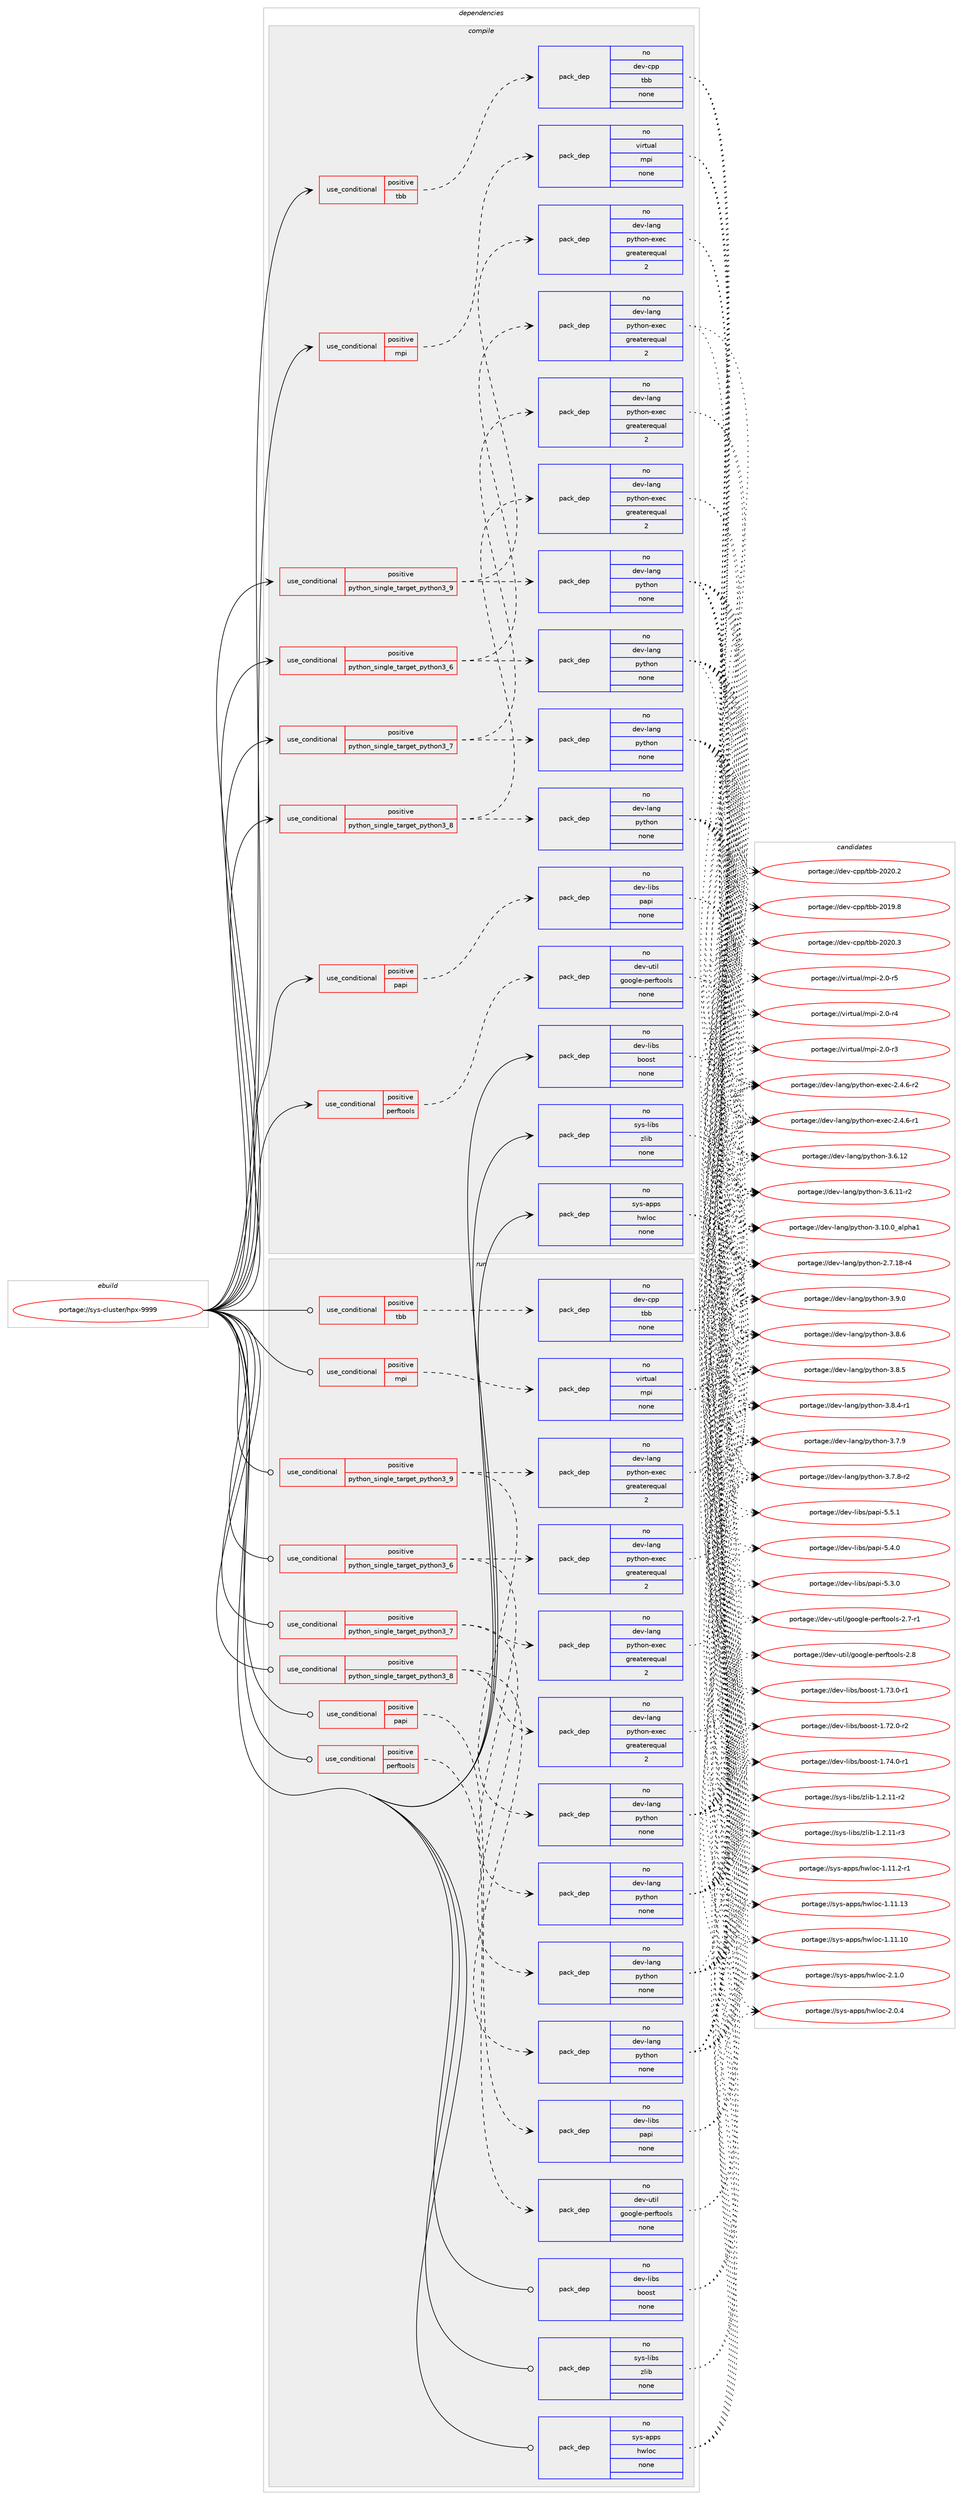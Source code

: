 digraph prolog {

# *************
# Graph options
# *************

newrank=true;
concentrate=true;
compound=true;
graph [rankdir=LR,fontname=Helvetica,fontsize=10,ranksep=1.5];#, ranksep=2.5, nodesep=0.2];
edge  [arrowhead=vee];
node  [fontname=Helvetica,fontsize=10];

# **********
# The ebuild
# **********

subgraph cluster_leftcol {
color=gray;
rank=same;
label=<<i>ebuild</i>>;
id [label="portage://sys-cluster/hpx-9999", color=red, width=4, href="../sys-cluster/hpx-9999.svg"];
}

# ****************
# The dependencies
# ****************

subgraph cluster_midcol {
color=gray;
label=<<i>dependencies</i>>;
subgraph cluster_compile {
fillcolor="#eeeeee";
style=filled;
label=<<i>compile</i>>;
subgraph cond170 {
dependency1804 [label=<<TABLE BORDER="0" CELLBORDER="1" CELLSPACING="0" CELLPADDING="4"><TR><TD ROWSPAN="3" CELLPADDING="10">use_conditional</TD></TR><TR><TD>positive</TD></TR><TR><TD>mpi</TD></TR></TABLE>>, shape=none, color=red];
subgraph pack1602 {
dependency1805 [label=<<TABLE BORDER="0" CELLBORDER="1" CELLSPACING="0" CELLPADDING="4" WIDTH="220"><TR><TD ROWSPAN="6" CELLPADDING="30">pack_dep</TD></TR><TR><TD WIDTH="110">no</TD></TR><TR><TD>virtual</TD></TR><TR><TD>mpi</TD></TR><TR><TD>none</TD></TR><TR><TD></TD></TR></TABLE>>, shape=none, color=blue];
}
dependency1804:e -> dependency1805:w [weight=20,style="dashed",arrowhead="vee"];
}
id:e -> dependency1804:w [weight=20,style="solid",arrowhead="vee"];
subgraph cond171 {
dependency1806 [label=<<TABLE BORDER="0" CELLBORDER="1" CELLSPACING="0" CELLPADDING="4"><TR><TD ROWSPAN="3" CELLPADDING="10">use_conditional</TD></TR><TR><TD>positive</TD></TR><TR><TD>papi</TD></TR></TABLE>>, shape=none, color=red];
subgraph pack1603 {
dependency1807 [label=<<TABLE BORDER="0" CELLBORDER="1" CELLSPACING="0" CELLPADDING="4" WIDTH="220"><TR><TD ROWSPAN="6" CELLPADDING="30">pack_dep</TD></TR><TR><TD WIDTH="110">no</TD></TR><TR><TD>dev-libs</TD></TR><TR><TD>papi</TD></TR><TR><TD>none</TD></TR><TR><TD></TD></TR></TABLE>>, shape=none, color=blue];
}
dependency1806:e -> dependency1807:w [weight=20,style="dashed",arrowhead="vee"];
}
id:e -> dependency1806:w [weight=20,style="solid",arrowhead="vee"];
subgraph cond172 {
dependency1808 [label=<<TABLE BORDER="0" CELLBORDER="1" CELLSPACING="0" CELLPADDING="4"><TR><TD ROWSPAN="3" CELLPADDING="10">use_conditional</TD></TR><TR><TD>positive</TD></TR><TR><TD>perftools</TD></TR></TABLE>>, shape=none, color=red];
subgraph pack1604 {
dependency1809 [label=<<TABLE BORDER="0" CELLBORDER="1" CELLSPACING="0" CELLPADDING="4" WIDTH="220"><TR><TD ROWSPAN="6" CELLPADDING="30">pack_dep</TD></TR><TR><TD WIDTH="110">no</TD></TR><TR><TD>dev-util</TD></TR><TR><TD>google-perftools</TD></TR><TR><TD>none</TD></TR><TR><TD></TD></TR></TABLE>>, shape=none, color=blue];
}
dependency1808:e -> dependency1809:w [weight=20,style="dashed",arrowhead="vee"];
}
id:e -> dependency1808:w [weight=20,style="solid",arrowhead="vee"];
subgraph cond173 {
dependency1810 [label=<<TABLE BORDER="0" CELLBORDER="1" CELLSPACING="0" CELLPADDING="4"><TR><TD ROWSPAN="3" CELLPADDING="10">use_conditional</TD></TR><TR><TD>positive</TD></TR><TR><TD>python_single_target_python3_6</TD></TR></TABLE>>, shape=none, color=red];
subgraph pack1605 {
dependency1811 [label=<<TABLE BORDER="0" CELLBORDER="1" CELLSPACING="0" CELLPADDING="4" WIDTH="220"><TR><TD ROWSPAN="6" CELLPADDING="30">pack_dep</TD></TR><TR><TD WIDTH="110">no</TD></TR><TR><TD>dev-lang</TD></TR><TR><TD>python</TD></TR><TR><TD>none</TD></TR><TR><TD></TD></TR></TABLE>>, shape=none, color=blue];
}
dependency1810:e -> dependency1811:w [weight=20,style="dashed",arrowhead="vee"];
subgraph pack1606 {
dependency1812 [label=<<TABLE BORDER="0" CELLBORDER="1" CELLSPACING="0" CELLPADDING="4" WIDTH="220"><TR><TD ROWSPAN="6" CELLPADDING="30">pack_dep</TD></TR><TR><TD WIDTH="110">no</TD></TR><TR><TD>dev-lang</TD></TR><TR><TD>python-exec</TD></TR><TR><TD>greaterequal</TD></TR><TR><TD>2</TD></TR></TABLE>>, shape=none, color=blue];
}
dependency1810:e -> dependency1812:w [weight=20,style="dashed",arrowhead="vee"];
}
id:e -> dependency1810:w [weight=20,style="solid",arrowhead="vee"];
subgraph cond174 {
dependency1813 [label=<<TABLE BORDER="0" CELLBORDER="1" CELLSPACING="0" CELLPADDING="4"><TR><TD ROWSPAN="3" CELLPADDING="10">use_conditional</TD></TR><TR><TD>positive</TD></TR><TR><TD>python_single_target_python3_7</TD></TR></TABLE>>, shape=none, color=red];
subgraph pack1607 {
dependency1814 [label=<<TABLE BORDER="0" CELLBORDER="1" CELLSPACING="0" CELLPADDING="4" WIDTH="220"><TR><TD ROWSPAN="6" CELLPADDING="30">pack_dep</TD></TR><TR><TD WIDTH="110">no</TD></TR><TR><TD>dev-lang</TD></TR><TR><TD>python</TD></TR><TR><TD>none</TD></TR><TR><TD></TD></TR></TABLE>>, shape=none, color=blue];
}
dependency1813:e -> dependency1814:w [weight=20,style="dashed",arrowhead="vee"];
subgraph pack1608 {
dependency1815 [label=<<TABLE BORDER="0" CELLBORDER="1" CELLSPACING="0" CELLPADDING="4" WIDTH="220"><TR><TD ROWSPAN="6" CELLPADDING="30">pack_dep</TD></TR><TR><TD WIDTH="110">no</TD></TR><TR><TD>dev-lang</TD></TR><TR><TD>python-exec</TD></TR><TR><TD>greaterequal</TD></TR><TR><TD>2</TD></TR></TABLE>>, shape=none, color=blue];
}
dependency1813:e -> dependency1815:w [weight=20,style="dashed",arrowhead="vee"];
}
id:e -> dependency1813:w [weight=20,style="solid",arrowhead="vee"];
subgraph cond175 {
dependency1816 [label=<<TABLE BORDER="0" CELLBORDER="1" CELLSPACING="0" CELLPADDING="4"><TR><TD ROWSPAN="3" CELLPADDING="10">use_conditional</TD></TR><TR><TD>positive</TD></TR><TR><TD>python_single_target_python3_8</TD></TR></TABLE>>, shape=none, color=red];
subgraph pack1609 {
dependency1817 [label=<<TABLE BORDER="0" CELLBORDER="1" CELLSPACING="0" CELLPADDING="4" WIDTH="220"><TR><TD ROWSPAN="6" CELLPADDING="30">pack_dep</TD></TR><TR><TD WIDTH="110">no</TD></TR><TR><TD>dev-lang</TD></TR><TR><TD>python</TD></TR><TR><TD>none</TD></TR><TR><TD></TD></TR></TABLE>>, shape=none, color=blue];
}
dependency1816:e -> dependency1817:w [weight=20,style="dashed",arrowhead="vee"];
subgraph pack1610 {
dependency1818 [label=<<TABLE BORDER="0" CELLBORDER="1" CELLSPACING="0" CELLPADDING="4" WIDTH="220"><TR><TD ROWSPAN="6" CELLPADDING="30">pack_dep</TD></TR><TR><TD WIDTH="110">no</TD></TR><TR><TD>dev-lang</TD></TR><TR><TD>python-exec</TD></TR><TR><TD>greaterequal</TD></TR><TR><TD>2</TD></TR></TABLE>>, shape=none, color=blue];
}
dependency1816:e -> dependency1818:w [weight=20,style="dashed",arrowhead="vee"];
}
id:e -> dependency1816:w [weight=20,style="solid",arrowhead="vee"];
subgraph cond176 {
dependency1819 [label=<<TABLE BORDER="0" CELLBORDER="1" CELLSPACING="0" CELLPADDING="4"><TR><TD ROWSPAN="3" CELLPADDING="10">use_conditional</TD></TR><TR><TD>positive</TD></TR><TR><TD>python_single_target_python3_9</TD></TR></TABLE>>, shape=none, color=red];
subgraph pack1611 {
dependency1820 [label=<<TABLE BORDER="0" CELLBORDER="1" CELLSPACING="0" CELLPADDING="4" WIDTH="220"><TR><TD ROWSPAN="6" CELLPADDING="30">pack_dep</TD></TR><TR><TD WIDTH="110">no</TD></TR><TR><TD>dev-lang</TD></TR><TR><TD>python</TD></TR><TR><TD>none</TD></TR><TR><TD></TD></TR></TABLE>>, shape=none, color=blue];
}
dependency1819:e -> dependency1820:w [weight=20,style="dashed",arrowhead="vee"];
subgraph pack1612 {
dependency1821 [label=<<TABLE BORDER="0" CELLBORDER="1" CELLSPACING="0" CELLPADDING="4" WIDTH="220"><TR><TD ROWSPAN="6" CELLPADDING="30">pack_dep</TD></TR><TR><TD WIDTH="110">no</TD></TR><TR><TD>dev-lang</TD></TR><TR><TD>python-exec</TD></TR><TR><TD>greaterequal</TD></TR><TR><TD>2</TD></TR></TABLE>>, shape=none, color=blue];
}
dependency1819:e -> dependency1821:w [weight=20,style="dashed",arrowhead="vee"];
}
id:e -> dependency1819:w [weight=20,style="solid",arrowhead="vee"];
subgraph cond177 {
dependency1822 [label=<<TABLE BORDER="0" CELLBORDER="1" CELLSPACING="0" CELLPADDING="4"><TR><TD ROWSPAN="3" CELLPADDING="10">use_conditional</TD></TR><TR><TD>positive</TD></TR><TR><TD>tbb</TD></TR></TABLE>>, shape=none, color=red];
subgraph pack1613 {
dependency1823 [label=<<TABLE BORDER="0" CELLBORDER="1" CELLSPACING="0" CELLPADDING="4" WIDTH="220"><TR><TD ROWSPAN="6" CELLPADDING="30">pack_dep</TD></TR><TR><TD WIDTH="110">no</TD></TR><TR><TD>dev-cpp</TD></TR><TR><TD>tbb</TD></TR><TR><TD>none</TD></TR><TR><TD></TD></TR></TABLE>>, shape=none, color=blue];
}
dependency1822:e -> dependency1823:w [weight=20,style="dashed",arrowhead="vee"];
}
id:e -> dependency1822:w [weight=20,style="solid",arrowhead="vee"];
subgraph pack1614 {
dependency1824 [label=<<TABLE BORDER="0" CELLBORDER="1" CELLSPACING="0" CELLPADDING="4" WIDTH="220"><TR><TD ROWSPAN="6" CELLPADDING="30">pack_dep</TD></TR><TR><TD WIDTH="110">no</TD></TR><TR><TD>dev-libs</TD></TR><TR><TD>boost</TD></TR><TR><TD>none</TD></TR><TR><TD></TD></TR></TABLE>>, shape=none, color=blue];
}
id:e -> dependency1824:w [weight=20,style="solid",arrowhead="vee"];
subgraph pack1615 {
dependency1825 [label=<<TABLE BORDER="0" CELLBORDER="1" CELLSPACING="0" CELLPADDING="4" WIDTH="220"><TR><TD ROWSPAN="6" CELLPADDING="30">pack_dep</TD></TR><TR><TD WIDTH="110">no</TD></TR><TR><TD>sys-apps</TD></TR><TR><TD>hwloc</TD></TR><TR><TD>none</TD></TR><TR><TD></TD></TR></TABLE>>, shape=none, color=blue];
}
id:e -> dependency1825:w [weight=20,style="solid",arrowhead="vee"];
subgraph pack1616 {
dependency1826 [label=<<TABLE BORDER="0" CELLBORDER="1" CELLSPACING="0" CELLPADDING="4" WIDTH="220"><TR><TD ROWSPAN="6" CELLPADDING="30">pack_dep</TD></TR><TR><TD WIDTH="110">no</TD></TR><TR><TD>sys-libs</TD></TR><TR><TD>zlib</TD></TR><TR><TD>none</TD></TR><TR><TD></TD></TR></TABLE>>, shape=none, color=blue];
}
id:e -> dependency1826:w [weight=20,style="solid",arrowhead="vee"];
}
subgraph cluster_compileandrun {
fillcolor="#eeeeee";
style=filled;
label=<<i>compile and run</i>>;
}
subgraph cluster_run {
fillcolor="#eeeeee";
style=filled;
label=<<i>run</i>>;
subgraph cond178 {
dependency1827 [label=<<TABLE BORDER="0" CELLBORDER="1" CELLSPACING="0" CELLPADDING="4"><TR><TD ROWSPAN="3" CELLPADDING="10">use_conditional</TD></TR><TR><TD>positive</TD></TR><TR><TD>mpi</TD></TR></TABLE>>, shape=none, color=red];
subgraph pack1617 {
dependency1828 [label=<<TABLE BORDER="0" CELLBORDER="1" CELLSPACING="0" CELLPADDING="4" WIDTH="220"><TR><TD ROWSPAN="6" CELLPADDING="30">pack_dep</TD></TR><TR><TD WIDTH="110">no</TD></TR><TR><TD>virtual</TD></TR><TR><TD>mpi</TD></TR><TR><TD>none</TD></TR><TR><TD></TD></TR></TABLE>>, shape=none, color=blue];
}
dependency1827:e -> dependency1828:w [weight=20,style="dashed",arrowhead="vee"];
}
id:e -> dependency1827:w [weight=20,style="solid",arrowhead="odot"];
subgraph cond179 {
dependency1829 [label=<<TABLE BORDER="0" CELLBORDER="1" CELLSPACING="0" CELLPADDING="4"><TR><TD ROWSPAN="3" CELLPADDING="10">use_conditional</TD></TR><TR><TD>positive</TD></TR><TR><TD>papi</TD></TR></TABLE>>, shape=none, color=red];
subgraph pack1618 {
dependency1830 [label=<<TABLE BORDER="0" CELLBORDER="1" CELLSPACING="0" CELLPADDING="4" WIDTH="220"><TR><TD ROWSPAN="6" CELLPADDING="30">pack_dep</TD></TR><TR><TD WIDTH="110">no</TD></TR><TR><TD>dev-libs</TD></TR><TR><TD>papi</TD></TR><TR><TD>none</TD></TR><TR><TD></TD></TR></TABLE>>, shape=none, color=blue];
}
dependency1829:e -> dependency1830:w [weight=20,style="dashed",arrowhead="vee"];
}
id:e -> dependency1829:w [weight=20,style="solid",arrowhead="odot"];
subgraph cond180 {
dependency1831 [label=<<TABLE BORDER="0" CELLBORDER="1" CELLSPACING="0" CELLPADDING="4"><TR><TD ROWSPAN="3" CELLPADDING="10">use_conditional</TD></TR><TR><TD>positive</TD></TR><TR><TD>perftools</TD></TR></TABLE>>, shape=none, color=red];
subgraph pack1619 {
dependency1832 [label=<<TABLE BORDER="0" CELLBORDER="1" CELLSPACING="0" CELLPADDING="4" WIDTH="220"><TR><TD ROWSPAN="6" CELLPADDING="30">pack_dep</TD></TR><TR><TD WIDTH="110">no</TD></TR><TR><TD>dev-util</TD></TR><TR><TD>google-perftools</TD></TR><TR><TD>none</TD></TR><TR><TD></TD></TR></TABLE>>, shape=none, color=blue];
}
dependency1831:e -> dependency1832:w [weight=20,style="dashed",arrowhead="vee"];
}
id:e -> dependency1831:w [weight=20,style="solid",arrowhead="odot"];
subgraph cond181 {
dependency1833 [label=<<TABLE BORDER="0" CELLBORDER="1" CELLSPACING="0" CELLPADDING="4"><TR><TD ROWSPAN="3" CELLPADDING="10">use_conditional</TD></TR><TR><TD>positive</TD></TR><TR><TD>python_single_target_python3_6</TD></TR></TABLE>>, shape=none, color=red];
subgraph pack1620 {
dependency1834 [label=<<TABLE BORDER="0" CELLBORDER="1" CELLSPACING="0" CELLPADDING="4" WIDTH="220"><TR><TD ROWSPAN="6" CELLPADDING="30">pack_dep</TD></TR><TR><TD WIDTH="110">no</TD></TR><TR><TD>dev-lang</TD></TR><TR><TD>python</TD></TR><TR><TD>none</TD></TR><TR><TD></TD></TR></TABLE>>, shape=none, color=blue];
}
dependency1833:e -> dependency1834:w [weight=20,style="dashed",arrowhead="vee"];
subgraph pack1621 {
dependency1835 [label=<<TABLE BORDER="0" CELLBORDER="1" CELLSPACING="0" CELLPADDING="4" WIDTH="220"><TR><TD ROWSPAN="6" CELLPADDING="30">pack_dep</TD></TR><TR><TD WIDTH="110">no</TD></TR><TR><TD>dev-lang</TD></TR><TR><TD>python-exec</TD></TR><TR><TD>greaterequal</TD></TR><TR><TD>2</TD></TR></TABLE>>, shape=none, color=blue];
}
dependency1833:e -> dependency1835:w [weight=20,style="dashed",arrowhead="vee"];
}
id:e -> dependency1833:w [weight=20,style="solid",arrowhead="odot"];
subgraph cond182 {
dependency1836 [label=<<TABLE BORDER="0" CELLBORDER="1" CELLSPACING="0" CELLPADDING="4"><TR><TD ROWSPAN="3" CELLPADDING="10">use_conditional</TD></TR><TR><TD>positive</TD></TR><TR><TD>python_single_target_python3_7</TD></TR></TABLE>>, shape=none, color=red];
subgraph pack1622 {
dependency1837 [label=<<TABLE BORDER="0" CELLBORDER="1" CELLSPACING="0" CELLPADDING="4" WIDTH="220"><TR><TD ROWSPAN="6" CELLPADDING="30">pack_dep</TD></TR><TR><TD WIDTH="110">no</TD></TR><TR><TD>dev-lang</TD></TR><TR><TD>python</TD></TR><TR><TD>none</TD></TR><TR><TD></TD></TR></TABLE>>, shape=none, color=blue];
}
dependency1836:e -> dependency1837:w [weight=20,style="dashed",arrowhead="vee"];
subgraph pack1623 {
dependency1838 [label=<<TABLE BORDER="0" CELLBORDER="1" CELLSPACING="0" CELLPADDING="4" WIDTH="220"><TR><TD ROWSPAN="6" CELLPADDING="30">pack_dep</TD></TR><TR><TD WIDTH="110">no</TD></TR><TR><TD>dev-lang</TD></TR><TR><TD>python-exec</TD></TR><TR><TD>greaterequal</TD></TR><TR><TD>2</TD></TR></TABLE>>, shape=none, color=blue];
}
dependency1836:e -> dependency1838:w [weight=20,style="dashed",arrowhead="vee"];
}
id:e -> dependency1836:w [weight=20,style="solid",arrowhead="odot"];
subgraph cond183 {
dependency1839 [label=<<TABLE BORDER="0" CELLBORDER="1" CELLSPACING="0" CELLPADDING="4"><TR><TD ROWSPAN="3" CELLPADDING="10">use_conditional</TD></TR><TR><TD>positive</TD></TR><TR><TD>python_single_target_python3_8</TD></TR></TABLE>>, shape=none, color=red];
subgraph pack1624 {
dependency1840 [label=<<TABLE BORDER="0" CELLBORDER="1" CELLSPACING="0" CELLPADDING="4" WIDTH="220"><TR><TD ROWSPAN="6" CELLPADDING="30">pack_dep</TD></TR><TR><TD WIDTH="110">no</TD></TR><TR><TD>dev-lang</TD></TR><TR><TD>python</TD></TR><TR><TD>none</TD></TR><TR><TD></TD></TR></TABLE>>, shape=none, color=blue];
}
dependency1839:e -> dependency1840:w [weight=20,style="dashed",arrowhead="vee"];
subgraph pack1625 {
dependency1841 [label=<<TABLE BORDER="0" CELLBORDER="1" CELLSPACING="0" CELLPADDING="4" WIDTH="220"><TR><TD ROWSPAN="6" CELLPADDING="30">pack_dep</TD></TR><TR><TD WIDTH="110">no</TD></TR><TR><TD>dev-lang</TD></TR><TR><TD>python-exec</TD></TR><TR><TD>greaterequal</TD></TR><TR><TD>2</TD></TR></TABLE>>, shape=none, color=blue];
}
dependency1839:e -> dependency1841:w [weight=20,style="dashed",arrowhead="vee"];
}
id:e -> dependency1839:w [weight=20,style="solid",arrowhead="odot"];
subgraph cond184 {
dependency1842 [label=<<TABLE BORDER="0" CELLBORDER="1" CELLSPACING="0" CELLPADDING="4"><TR><TD ROWSPAN="3" CELLPADDING="10">use_conditional</TD></TR><TR><TD>positive</TD></TR><TR><TD>python_single_target_python3_9</TD></TR></TABLE>>, shape=none, color=red];
subgraph pack1626 {
dependency1843 [label=<<TABLE BORDER="0" CELLBORDER="1" CELLSPACING="0" CELLPADDING="4" WIDTH="220"><TR><TD ROWSPAN="6" CELLPADDING="30">pack_dep</TD></TR><TR><TD WIDTH="110">no</TD></TR><TR><TD>dev-lang</TD></TR><TR><TD>python</TD></TR><TR><TD>none</TD></TR><TR><TD></TD></TR></TABLE>>, shape=none, color=blue];
}
dependency1842:e -> dependency1843:w [weight=20,style="dashed",arrowhead="vee"];
subgraph pack1627 {
dependency1844 [label=<<TABLE BORDER="0" CELLBORDER="1" CELLSPACING="0" CELLPADDING="4" WIDTH="220"><TR><TD ROWSPAN="6" CELLPADDING="30">pack_dep</TD></TR><TR><TD WIDTH="110">no</TD></TR><TR><TD>dev-lang</TD></TR><TR><TD>python-exec</TD></TR><TR><TD>greaterequal</TD></TR><TR><TD>2</TD></TR></TABLE>>, shape=none, color=blue];
}
dependency1842:e -> dependency1844:w [weight=20,style="dashed",arrowhead="vee"];
}
id:e -> dependency1842:w [weight=20,style="solid",arrowhead="odot"];
subgraph cond185 {
dependency1845 [label=<<TABLE BORDER="0" CELLBORDER="1" CELLSPACING="0" CELLPADDING="4"><TR><TD ROWSPAN="3" CELLPADDING="10">use_conditional</TD></TR><TR><TD>positive</TD></TR><TR><TD>tbb</TD></TR></TABLE>>, shape=none, color=red];
subgraph pack1628 {
dependency1846 [label=<<TABLE BORDER="0" CELLBORDER="1" CELLSPACING="0" CELLPADDING="4" WIDTH="220"><TR><TD ROWSPAN="6" CELLPADDING="30">pack_dep</TD></TR><TR><TD WIDTH="110">no</TD></TR><TR><TD>dev-cpp</TD></TR><TR><TD>tbb</TD></TR><TR><TD>none</TD></TR><TR><TD></TD></TR></TABLE>>, shape=none, color=blue];
}
dependency1845:e -> dependency1846:w [weight=20,style="dashed",arrowhead="vee"];
}
id:e -> dependency1845:w [weight=20,style="solid",arrowhead="odot"];
subgraph pack1629 {
dependency1847 [label=<<TABLE BORDER="0" CELLBORDER="1" CELLSPACING="0" CELLPADDING="4" WIDTH="220"><TR><TD ROWSPAN="6" CELLPADDING="30">pack_dep</TD></TR><TR><TD WIDTH="110">no</TD></TR><TR><TD>dev-libs</TD></TR><TR><TD>boost</TD></TR><TR><TD>none</TD></TR><TR><TD></TD></TR></TABLE>>, shape=none, color=blue];
}
id:e -> dependency1847:w [weight=20,style="solid",arrowhead="odot"];
subgraph pack1630 {
dependency1848 [label=<<TABLE BORDER="0" CELLBORDER="1" CELLSPACING="0" CELLPADDING="4" WIDTH="220"><TR><TD ROWSPAN="6" CELLPADDING="30">pack_dep</TD></TR><TR><TD WIDTH="110">no</TD></TR><TR><TD>sys-apps</TD></TR><TR><TD>hwloc</TD></TR><TR><TD>none</TD></TR><TR><TD></TD></TR></TABLE>>, shape=none, color=blue];
}
id:e -> dependency1848:w [weight=20,style="solid",arrowhead="odot"];
subgraph pack1631 {
dependency1849 [label=<<TABLE BORDER="0" CELLBORDER="1" CELLSPACING="0" CELLPADDING="4" WIDTH="220"><TR><TD ROWSPAN="6" CELLPADDING="30">pack_dep</TD></TR><TR><TD WIDTH="110">no</TD></TR><TR><TD>sys-libs</TD></TR><TR><TD>zlib</TD></TR><TR><TD>none</TD></TR><TR><TD></TD></TR></TABLE>>, shape=none, color=blue];
}
id:e -> dependency1849:w [weight=20,style="solid",arrowhead="odot"];
}
}

# **************
# The candidates
# **************

subgraph cluster_choices {
rank=same;
color=gray;
label=<<i>candidates</i>>;

subgraph choice1602 {
color=black;
nodesep=1;
choice1181051141161179710847109112105455046484511453 [label="portage://virtual/mpi-2.0-r5", color=red, width=4,href="../virtual/mpi-2.0-r5.svg"];
choice1181051141161179710847109112105455046484511452 [label="portage://virtual/mpi-2.0-r4", color=red, width=4,href="../virtual/mpi-2.0-r4.svg"];
choice1181051141161179710847109112105455046484511451 [label="portage://virtual/mpi-2.0-r3", color=red, width=4,href="../virtual/mpi-2.0-r3.svg"];
dependency1805:e -> choice1181051141161179710847109112105455046484511453:w [style=dotted,weight="100"];
dependency1805:e -> choice1181051141161179710847109112105455046484511452:w [style=dotted,weight="100"];
dependency1805:e -> choice1181051141161179710847109112105455046484511451:w [style=dotted,weight="100"];
}
subgraph choice1603 {
color=black;
nodesep=1;
choice10010111845108105981154711297112105455346534649 [label="portage://dev-libs/papi-5.5.1", color=red, width=4,href="../dev-libs/papi-5.5.1.svg"];
choice10010111845108105981154711297112105455346524648 [label="portage://dev-libs/papi-5.4.0", color=red, width=4,href="../dev-libs/papi-5.4.0.svg"];
choice10010111845108105981154711297112105455346514648 [label="portage://dev-libs/papi-5.3.0", color=red, width=4,href="../dev-libs/papi-5.3.0.svg"];
dependency1807:e -> choice10010111845108105981154711297112105455346534649:w [style=dotted,weight="100"];
dependency1807:e -> choice10010111845108105981154711297112105455346524648:w [style=dotted,weight="100"];
dependency1807:e -> choice10010111845108105981154711297112105455346514648:w [style=dotted,weight="100"];
}
subgraph choice1604 {
color=black;
nodesep=1;
choice10010111845117116105108471031111111031081014511210111410211611111110811545504656 [label="portage://dev-util/google-perftools-2.8", color=red, width=4,href="../dev-util/google-perftools-2.8.svg"];
choice100101118451171161051084710311111110310810145112101114102116111111108115455046554511449 [label="portage://dev-util/google-perftools-2.7-r1", color=red, width=4,href="../dev-util/google-perftools-2.7-r1.svg"];
dependency1809:e -> choice10010111845117116105108471031111111031081014511210111410211611111110811545504656:w [style=dotted,weight="100"];
dependency1809:e -> choice100101118451171161051084710311111110310810145112101114102116111111108115455046554511449:w [style=dotted,weight="100"];
}
subgraph choice1605 {
color=black;
nodesep=1;
choice100101118451089711010347112121116104111110455146574648 [label="portage://dev-lang/python-3.9.0", color=red, width=4,href="../dev-lang/python-3.9.0.svg"];
choice100101118451089711010347112121116104111110455146564654 [label="portage://dev-lang/python-3.8.6", color=red, width=4,href="../dev-lang/python-3.8.6.svg"];
choice100101118451089711010347112121116104111110455146564653 [label="portage://dev-lang/python-3.8.5", color=red, width=4,href="../dev-lang/python-3.8.5.svg"];
choice1001011184510897110103471121211161041111104551465646524511449 [label="portage://dev-lang/python-3.8.4-r1", color=red, width=4,href="../dev-lang/python-3.8.4-r1.svg"];
choice100101118451089711010347112121116104111110455146554657 [label="portage://dev-lang/python-3.7.9", color=red, width=4,href="../dev-lang/python-3.7.9.svg"];
choice1001011184510897110103471121211161041111104551465546564511450 [label="portage://dev-lang/python-3.7.8-r2", color=red, width=4,href="../dev-lang/python-3.7.8-r2.svg"];
choice10010111845108971101034711212111610411111045514654464950 [label="portage://dev-lang/python-3.6.12", color=red, width=4,href="../dev-lang/python-3.6.12.svg"];
choice100101118451089711010347112121116104111110455146544649494511450 [label="portage://dev-lang/python-3.6.11-r2", color=red, width=4,href="../dev-lang/python-3.6.11-r2.svg"];
choice1001011184510897110103471121211161041111104551464948464895971081121049749 [label="portage://dev-lang/python-3.10.0_alpha1", color=red, width=4,href="../dev-lang/python-3.10.0_alpha1.svg"];
choice100101118451089711010347112121116104111110455046554649564511452 [label="portage://dev-lang/python-2.7.18-r4", color=red, width=4,href="../dev-lang/python-2.7.18-r4.svg"];
dependency1811:e -> choice100101118451089711010347112121116104111110455146574648:w [style=dotted,weight="100"];
dependency1811:e -> choice100101118451089711010347112121116104111110455146564654:w [style=dotted,weight="100"];
dependency1811:e -> choice100101118451089711010347112121116104111110455146564653:w [style=dotted,weight="100"];
dependency1811:e -> choice1001011184510897110103471121211161041111104551465646524511449:w [style=dotted,weight="100"];
dependency1811:e -> choice100101118451089711010347112121116104111110455146554657:w [style=dotted,weight="100"];
dependency1811:e -> choice1001011184510897110103471121211161041111104551465546564511450:w [style=dotted,weight="100"];
dependency1811:e -> choice10010111845108971101034711212111610411111045514654464950:w [style=dotted,weight="100"];
dependency1811:e -> choice100101118451089711010347112121116104111110455146544649494511450:w [style=dotted,weight="100"];
dependency1811:e -> choice1001011184510897110103471121211161041111104551464948464895971081121049749:w [style=dotted,weight="100"];
dependency1811:e -> choice100101118451089711010347112121116104111110455046554649564511452:w [style=dotted,weight="100"];
}
subgraph choice1606 {
color=black;
nodesep=1;
choice10010111845108971101034711212111610411111045101120101994550465246544511450 [label="portage://dev-lang/python-exec-2.4.6-r2", color=red, width=4,href="../dev-lang/python-exec-2.4.6-r2.svg"];
choice10010111845108971101034711212111610411111045101120101994550465246544511449 [label="portage://dev-lang/python-exec-2.4.6-r1", color=red, width=4,href="../dev-lang/python-exec-2.4.6-r1.svg"];
dependency1812:e -> choice10010111845108971101034711212111610411111045101120101994550465246544511450:w [style=dotted,weight="100"];
dependency1812:e -> choice10010111845108971101034711212111610411111045101120101994550465246544511449:w [style=dotted,weight="100"];
}
subgraph choice1607 {
color=black;
nodesep=1;
choice100101118451089711010347112121116104111110455146574648 [label="portage://dev-lang/python-3.9.0", color=red, width=4,href="../dev-lang/python-3.9.0.svg"];
choice100101118451089711010347112121116104111110455146564654 [label="portage://dev-lang/python-3.8.6", color=red, width=4,href="../dev-lang/python-3.8.6.svg"];
choice100101118451089711010347112121116104111110455146564653 [label="portage://dev-lang/python-3.8.5", color=red, width=4,href="../dev-lang/python-3.8.5.svg"];
choice1001011184510897110103471121211161041111104551465646524511449 [label="portage://dev-lang/python-3.8.4-r1", color=red, width=4,href="../dev-lang/python-3.8.4-r1.svg"];
choice100101118451089711010347112121116104111110455146554657 [label="portage://dev-lang/python-3.7.9", color=red, width=4,href="../dev-lang/python-3.7.9.svg"];
choice1001011184510897110103471121211161041111104551465546564511450 [label="portage://dev-lang/python-3.7.8-r2", color=red, width=4,href="../dev-lang/python-3.7.8-r2.svg"];
choice10010111845108971101034711212111610411111045514654464950 [label="portage://dev-lang/python-3.6.12", color=red, width=4,href="../dev-lang/python-3.6.12.svg"];
choice100101118451089711010347112121116104111110455146544649494511450 [label="portage://dev-lang/python-3.6.11-r2", color=red, width=4,href="../dev-lang/python-3.6.11-r2.svg"];
choice1001011184510897110103471121211161041111104551464948464895971081121049749 [label="portage://dev-lang/python-3.10.0_alpha1", color=red, width=4,href="../dev-lang/python-3.10.0_alpha1.svg"];
choice100101118451089711010347112121116104111110455046554649564511452 [label="portage://dev-lang/python-2.7.18-r4", color=red, width=4,href="../dev-lang/python-2.7.18-r4.svg"];
dependency1814:e -> choice100101118451089711010347112121116104111110455146574648:w [style=dotted,weight="100"];
dependency1814:e -> choice100101118451089711010347112121116104111110455146564654:w [style=dotted,weight="100"];
dependency1814:e -> choice100101118451089711010347112121116104111110455146564653:w [style=dotted,weight="100"];
dependency1814:e -> choice1001011184510897110103471121211161041111104551465646524511449:w [style=dotted,weight="100"];
dependency1814:e -> choice100101118451089711010347112121116104111110455146554657:w [style=dotted,weight="100"];
dependency1814:e -> choice1001011184510897110103471121211161041111104551465546564511450:w [style=dotted,weight="100"];
dependency1814:e -> choice10010111845108971101034711212111610411111045514654464950:w [style=dotted,weight="100"];
dependency1814:e -> choice100101118451089711010347112121116104111110455146544649494511450:w [style=dotted,weight="100"];
dependency1814:e -> choice1001011184510897110103471121211161041111104551464948464895971081121049749:w [style=dotted,weight="100"];
dependency1814:e -> choice100101118451089711010347112121116104111110455046554649564511452:w [style=dotted,weight="100"];
}
subgraph choice1608 {
color=black;
nodesep=1;
choice10010111845108971101034711212111610411111045101120101994550465246544511450 [label="portage://dev-lang/python-exec-2.4.6-r2", color=red, width=4,href="../dev-lang/python-exec-2.4.6-r2.svg"];
choice10010111845108971101034711212111610411111045101120101994550465246544511449 [label="portage://dev-lang/python-exec-2.4.6-r1", color=red, width=4,href="../dev-lang/python-exec-2.4.6-r1.svg"];
dependency1815:e -> choice10010111845108971101034711212111610411111045101120101994550465246544511450:w [style=dotted,weight="100"];
dependency1815:e -> choice10010111845108971101034711212111610411111045101120101994550465246544511449:w [style=dotted,weight="100"];
}
subgraph choice1609 {
color=black;
nodesep=1;
choice100101118451089711010347112121116104111110455146574648 [label="portage://dev-lang/python-3.9.0", color=red, width=4,href="../dev-lang/python-3.9.0.svg"];
choice100101118451089711010347112121116104111110455146564654 [label="portage://dev-lang/python-3.8.6", color=red, width=4,href="../dev-lang/python-3.8.6.svg"];
choice100101118451089711010347112121116104111110455146564653 [label="portage://dev-lang/python-3.8.5", color=red, width=4,href="../dev-lang/python-3.8.5.svg"];
choice1001011184510897110103471121211161041111104551465646524511449 [label="portage://dev-lang/python-3.8.4-r1", color=red, width=4,href="../dev-lang/python-3.8.4-r1.svg"];
choice100101118451089711010347112121116104111110455146554657 [label="portage://dev-lang/python-3.7.9", color=red, width=4,href="../dev-lang/python-3.7.9.svg"];
choice1001011184510897110103471121211161041111104551465546564511450 [label="portage://dev-lang/python-3.7.8-r2", color=red, width=4,href="../dev-lang/python-3.7.8-r2.svg"];
choice10010111845108971101034711212111610411111045514654464950 [label="portage://dev-lang/python-3.6.12", color=red, width=4,href="../dev-lang/python-3.6.12.svg"];
choice100101118451089711010347112121116104111110455146544649494511450 [label="portage://dev-lang/python-3.6.11-r2", color=red, width=4,href="../dev-lang/python-3.6.11-r2.svg"];
choice1001011184510897110103471121211161041111104551464948464895971081121049749 [label="portage://dev-lang/python-3.10.0_alpha1", color=red, width=4,href="../dev-lang/python-3.10.0_alpha1.svg"];
choice100101118451089711010347112121116104111110455046554649564511452 [label="portage://dev-lang/python-2.7.18-r4", color=red, width=4,href="../dev-lang/python-2.7.18-r4.svg"];
dependency1817:e -> choice100101118451089711010347112121116104111110455146574648:w [style=dotted,weight="100"];
dependency1817:e -> choice100101118451089711010347112121116104111110455146564654:w [style=dotted,weight="100"];
dependency1817:e -> choice100101118451089711010347112121116104111110455146564653:w [style=dotted,weight="100"];
dependency1817:e -> choice1001011184510897110103471121211161041111104551465646524511449:w [style=dotted,weight="100"];
dependency1817:e -> choice100101118451089711010347112121116104111110455146554657:w [style=dotted,weight="100"];
dependency1817:e -> choice1001011184510897110103471121211161041111104551465546564511450:w [style=dotted,weight="100"];
dependency1817:e -> choice10010111845108971101034711212111610411111045514654464950:w [style=dotted,weight="100"];
dependency1817:e -> choice100101118451089711010347112121116104111110455146544649494511450:w [style=dotted,weight="100"];
dependency1817:e -> choice1001011184510897110103471121211161041111104551464948464895971081121049749:w [style=dotted,weight="100"];
dependency1817:e -> choice100101118451089711010347112121116104111110455046554649564511452:w [style=dotted,weight="100"];
}
subgraph choice1610 {
color=black;
nodesep=1;
choice10010111845108971101034711212111610411111045101120101994550465246544511450 [label="portage://dev-lang/python-exec-2.4.6-r2", color=red, width=4,href="../dev-lang/python-exec-2.4.6-r2.svg"];
choice10010111845108971101034711212111610411111045101120101994550465246544511449 [label="portage://dev-lang/python-exec-2.4.6-r1", color=red, width=4,href="../dev-lang/python-exec-2.4.6-r1.svg"];
dependency1818:e -> choice10010111845108971101034711212111610411111045101120101994550465246544511450:w [style=dotted,weight="100"];
dependency1818:e -> choice10010111845108971101034711212111610411111045101120101994550465246544511449:w [style=dotted,weight="100"];
}
subgraph choice1611 {
color=black;
nodesep=1;
choice100101118451089711010347112121116104111110455146574648 [label="portage://dev-lang/python-3.9.0", color=red, width=4,href="../dev-lang/python-3.9.0.svg"];
choice100101118451089711010347112121116104111110455146564654 [label="portage://dev-lang/python-3.8.6", color=red, width=4,href="../dev-lang/python-3.8.6.svg"];
choice100101118451089711010347112121116104111110455146564653 [label="portage://dev-lang/python-3.8.5", color=red, width=4,href="../dev-lang/python-3.8.5.svg"];
choice1001011184510897110103471121211161041111104551465646524511449 [label="portage://dev-lang/python-3.8.4-r1", color=red, width=4,href="../dev-lang/python-3.8.4-r1.svg"];
choice100101118451089711010347112121116104111110455146554657 [label="portage://dev-lang/python-3.7.9", color=red, width=4,href="../dev-lang/python-3.7.9.svg"];
choice1001011184510897110103471121211161041111104551465546564511450 [label="portage://dev-lang/python-3.7.8-r2", color=red, width=4,href="../dev-lang/python-3.7.8-r2.svg"];
choice10010111845108971101034711212111610411111045514654464950 [label="portage://dev-lang/python-3.6.12", color=red, width=4,href="../dev-lang/python-3.6.12.svg"];
choice100101118451089711010347112121116104111110455146544649494511450 [label="portage://dev-lang/python-3.6.11-r2", color=red, width=4,href="../dev-lang/python-3.6.11-r2.svg"];
choice1001011184510897110103471121211161041111104551464948464895971081121049749 [label="portage://dev-lang/python-3.10.0_alpha1", color=red, width=4,href="../dev-lang/python-3.10.0_alpha1.svg"];
choice100101118451089711010347112121116104111110455046554649564511452 [label="portage://dev-lang/python-2.7.18-r4", color=red, width=4,href="../dev-lang/python-2.7.18-r4.svg"];
dependency1820:e -> choice100101118451089711010347112121116104111110455146574648:w [style=dotted,weight="100"];
dependency1820:e -> choice100101118451089711010347112121116104111110455146564654:w [style=dotted,weight="100"];
dependency1820:e -> choice100101118451089711010347112121116104111110455146564653:w [style=dotted,weight="100"];
dependency1820:e -> choice1001011184510897110103471121211161041111104551465646524511449:w [style=dotted,weight="100"];
dependency1820:e -> choice100101118451089711010347112121116104111110455146554657:w [style=dotted,weight="100"];
dependency1820:e -> choice1001011184510897110103471121211161041111104551465546564511450:w [style=dotted,weight="100"];
dependency1820:e -> choice10010111845108971101034711212111610411111045514654464950:w [style=dotted,weight="100"];
dependency1820:e -> choice100101118451089711010347112121116104111110455146544649494511450:w [style=dotted,weight="100"];
dependency1820:e -> choice1001011184510897110103471121211161041111104551464948464895971081121049749:w [style=dotted,weight="100"];
dependency1820:e -> choice100101118451089711010347112121116104111110455046554649564511452:w [style=dotted,weight="100"];
}
subgraph choice1612 {
color=black;
nodesep=1;
choice10010111845108971101034711212111610411111045101120101994550465246544511450 [label="portage://dev-lang/python-exec-2.4.6-r2", color=red, width=4,href="../dev-lang/python-exec-2.4.6-r2.svg"];
choice10010111845108971101034711212111610411111045101120101994550465246544511449 [label="portage://dev-lang/python-exec-2.4.6-r1", color=red, width=4,href="../dev-lang/python-exec-2.4.6-r1.svg"];
dependency1821:e -> choice10010111845108971101034711212111610411111045101120101994550465246544511450:w [style=dotted,weight="100"];
dependency1821:e -> choice10010111845108971101034711212111610411111045101120101994550465246544511449:w [style=dotted,weight="100"];
}
subgraph choice1613 {
color=black;
nodesep=1;
choice100101118459911211247116989845504850484651 [label="portage://dev-cpp/tbb-2020.3", color=red, width=4,href="../dev-cpp/tbb-2020.3.svg"];
choice100101118459911211247116989845504850484650 [label="portage://dev-cpp/tbb-2020.2", color=red, width=4,href="../dev-cpp/tbb-2020.2.svg"];
choice100101118459911211247116989845504849574656 [label="portage://dev-cpp/tbb-2019.8", color=red, width=4,href="../dev-cpp/tbb-2019.8.svg"];
dependency1823:e -> choice100101118459911211247116989845504850484651:w [style=dotted,weight="100"];
dependency1823:e -> choice100101118459911211247116989845504850484650:w [style=dotted,weight="100"];
dependency1823:e -> choice100101118459911211247116989845504849574656:w [style=dotted,weight="100"];
}
subgraph choice1614 {
color=black;
nodesep=1;
choice10010111845108105981154798111111115116454946555246484511449 [label="portage://dev-libs/boost-1.74.0-r1", color=red, width=4,href="../dev-libs/boost-1.74.0-r1.svg"];
choice10010111845108105981154798111111115116454946555146484511449 [label="portage://dev-libs/boost-1.73.0-r1", color=red, width=4,href="../dev-libs/boost-1.73.0-r1.svg"];
choice10010111845108105981154798111111115116454946555046484511450 [label="portage://dev-libs/boost-1.72.0-r2", color=red, width=4,href="../dev-libs/boost-1.72.0-r2.svg"];
dependency1824:e -> choice10010111845108105981154798111111115116454946555246484511449:w [style=dotted,weight="100"];
dependency1824:e -> choice10010111845108105981154798111111115116454946555146484511449:w [style=dotted,weight="100"];
dependency1824:e -> choice10010111845108105981154798111111115116454946555046484511450:w [style=dotted,weight="100"];
}
subgraph choice1615 {
color=black;
nodesep=1;
choice11512111545971121121154710411910811199455046494648 [label="portage://sys-apps/hwloc-2.1.0", color=red, width=4,href="../sys-apps/hwloc-2.1.0.svg"];
choice11512111545971121121154710411910811199455046484652 [label="portage://sys-apps/hwloc-2.0.4", color=red, width=4,href="../sys-apps/hwloc-2.0.4.svg"];
choice11512111545971121121154710411910811199454946494946504511449 [label="portage://sys-apps/hwloc-1.11.2-r1", color=red, width=4,href="../sys-apps/hwloc-1.11.2-r1.svg"];
choice115121115459711211211547104119108111994549464949464951 [label="portage://sys-apps/hwloc-1.11.13", color=red, width=4,href="../sys-apps/hwloc-1.11.13.svg"];
choice115121115459711211211547104119108111994549464949464948 [label="portage://sys-apps/hwloc-1.11.10", color=red, width=4,href="../sys-apps/hwloc-1.11.10.svg"];
dependency1825:e -> choice11512111545971121121154710411910811199455046494648:w [style=dotted,weight="100"];
dependency1825:e -> choice11512111545971121121154710411910811199455046484652:w [style=dotted,weight="100"];
dependency1825:e -> choice11512111545971121121154710411910811199454946494946504511449:w [style=dotted,weight="100"];
dependency1825:e -> choice115121115459711211211547104119108111994549464949464951:w [style=dotted,weight="100"];
dependency1825:e -> choice115121115459711211211547104119108111994549464949464948:w [style=dotted,weight="100"];
}
subgraph choice1616 {
color=black;
nodesep=1;
choice11512111545108105981154712210810598454946504649494511451 [label="portage://sys-libs/zlib-1.2.11-r3", color=red, width=4,href="../sys-libs/zlib-1.2.11-r3.svg"];
choice11512111545108105981154712210810598454946504649494511450 [label="portage://sys-libs/zlib-1.2.11-r2", color=red, width=4,href="../sys-libs/zlib-1.2.11-r2.svg"];
dependency1826:e -> choice11512111545108105981154712210810598454946504649494511451:w [style=dotted,weight="100"];
dependency1826:e -> choice11512111545108105981154712210810598454946504649494511450:w [style=dotted,weight="100"];
}
subgraph choice1617 {
color=black;
nodesep=1;
choice1181051141161179710847109112105455046484511453 [label="portage://virtual/mpi-2.0-r5", color=red, width=4,href="../virtual/mpi-2.0-r5.svg"];
choice1181051141161179710847109112105455046484511452 [label="portage://virtual/mpi-2.0-r4", color=red, width=4,href="../virtual/mpi-2.0-r4.svg"];
choice1181051141161179710847109112105455046484511451 [label="portage://virtual/mpi-2.0-r3", color=red, width=4,href="../virtual/mpi-2.0-r3.svg"];
dependency1828:e -> choice1181051141161179710847109112105455046484511453:w [style=dotted,weight="100"];
dependency1828:e -> choice1181051141161179710847109112105455046484511452:w [style=dotted,weight="100"];
dependency1828:e -> choice1181051141161179710847109112105455046484511451:w [style=dotted,weight="100"];
}
subgraph choice1618 {
color=black;
nodesep=1;
choice10010111845108105981154711297112105455346534649 [label="portage://dev-libs/papi-5.5.1", color=red, width=4,href="../dev-libs/papi-5.5.1.svg"];
choice10010111845108105981154711297112105455346524648 [label="portage://dev-libs/papi-5.4.0", color=red, width=4,href="../dev-libs/papi-5.4.0.svg"];
choice10010111845108105981154711297112105455346514648 [label="portage://dev-libs/papi-5.3.0", color=red, width=4,href="../dev-libs/papi-5.3.0.svg"];
dependency1830:e -> choice10010111845108105981154711297112105455346534649:w [style=dotted,weight="100"];
dependency1830:e -> choice10010111845108105981154711297112105455346524648:w [style=dotted,weight="100"];
dependency1830:e -> choice10010111845108105981154711297112105455346514648:w [style=dotted,weight="100"];
}
subgraph choice1619 {
color=black;
nodesep=1;
choice10010111845117116105108471031111111031081014511210111410211611111110811545504656 [label="portage://dev-util/google-perftools-2.8", color=red, width=4,href="../dev-util/google-perftools-2.8.svg"];
choice100101118451171161051084710311111110310810145112101114102116111111108115455046554511449 [label="portage://dev-util/google-perftools-2.7-r1", color=red, width=4,href="../dev-util/google-perftools-2.7-r1.svg"];
dependency1832:e -> choice10010111845117116105108471031111111031081014511210111410211611111110811545504656:w [style=dotted,weight="100"];
dependency1832:e -> choice100101118451171161051084710311111110310810145112101114102116111111108115455046554511449:w [style=dotted,weight="100"];
}
subgraph choice1620 {
color=black;
nodesep=1;
choice100101118451089711010347112121116104111110455146574648 [label="portage://dev-lang/python-3.9.0", color=red, width=4,href="../dev-lang/python-3.9.0.svg"];
choice100101118451089711010347112121116104111110455146564654 [label="portage://dev-lang/python-3.8.6", color=red, width=4,href="../dev-lang/python-3.8.6.svg"];
choice100101118451089711010347112121116104111110455146564653 [label="portage://dev-lang/python-3.8.5", color=red, width=4,href="../dev-lang/python-3.8.5.svg"];
choice1001011184510897110103471121211161041111104551465646524511449 [label="portage://dev-lang/python-3.8.4-r1", color=red, width=4,href="../dev-lang/python-3.8.4-r1.svg"];
choice100101118451089711010347112121116104111110455146554657 [label="portage://dev-lang/python-3.7.9", color=red, width=4,href="../dev-lang/python-3.7.9.svg"];
choice1001011184510897110103471121211161041111104551465546564511450 [label="portage://dev-lang/python-3.7.8-r2", color=red, width=4,href="../dev-lang/python-3.7.8-r2.svg"];
choice10010111845108971101034711212111610411111045514654464950 [label="portage://dev-lang/python-3.6.12", color=red, width=4,href="../dev-lang/python-3.6.12.svg"];
choice100101118451089711010347112121116104111110455146544649494511450 [label="portage://dev-lang/python-3.6.11-r2", color=red, width=4,href="../dev-lang/python-3.6.11-r2.svg"];
choice1001011184510897110103471121211161041111104551464948464895971081121049749 [label="portage://dev-lang/python-3.10.0_alpha1", color=red, width=4,href="../dev-lang/python-3.10.0_alpha1.svg"];
choice100101118451089711010347112121116104111110455046554649564511452 [label="portage://dev-lang/python-2.7.18-r4", color=red, width=4,href="../dev-lang/python-2.7.18-r4.svg"];
dependency1834:e -> choice100101118451089711010347112121116104111110455146574648:w [style=dotted,weight="100"];
dependency1834:e -> choice100101118451089711010347112121116104111110455146564654:w [style=dotted,weight="100"];
dependency1834:e -> choice100101118451089711010347112121116104111110455146564653:w [style=dotted,weight="100"];
dependency1834:e -> choice1001011184510897110103471121211161041111104551465646524511449:w [style=dotted,weight="100"];
dependency1834:e -> choice100101118451089711010347112121116104111110455146554657:w [style=dotted,weight="100"];
dependency1834:e -> choice1001011184510897110103471121211161041111104551465546564511450:w [style=dotted,weight="100"];
dependency1834:e -> choice10010111845108971101034711212111610411111045514654464950:w [style=dotted,weight="100"];
dependency1834:e -> choice100101118451089711010347112121116104111110455146544649494511450:w [style=dotted,weight="100"];
dependency1834:e -> choice1001011184510897110103471121211161041111104551464948464895971081121049749:w [style=dotted,weight="100"];
dependency1834:e -> choice100101118451089711010347112121116104111110455046554649564511452:w [style=dotted,weight="100"];
}
subgraph choice1621 {
color=black;
nodesep=1;
choice10010111845108971101034711212111610411111045101120101994550465246544511450 [label="portage://dev-lang/python-exec-2.4.6-r2", color=red, width=4,href="../dev-lang/python-exec-2.4.6-r2.svg"];
choice10010111845108971101034711212111610411111045101120101994550465246544511449 [label="portage://dev-lang/python-exec-2.4.6-r1", color=red, width=4,href="../dev-lang/python-exec-2.4.6-r1.svg"];
dependency1835:e -> choice10010111845108971101034711212111610411111045101120101994550465246544511450:w [style=dotted,weight="100"];
dependency1835:e -> choice10010111845108971101034711212111610411111045101120101994550465246544511449:w [style=dotted,weight="100"];
}
subgraph choice1622 {
color=black;
nodesep=1;
choice100101118451089711010347112121116104111110455146574648 [label="portage://dev-lang/python-3.9.0", color=red, width=4,href="../dev-lang/python-3.9.0.svg"];
choice100101118451089711010347112121116104111110455146564654 [label="portage://dev-lang/python-3.8.6", color=red, width=4,href="../dev-lang/python-3.8.6.svg"];
choice100101118451089711010347112121116104111110455146564653 [label="portage://dev-lang/python-3.8.5", color=red, width=4,href="../dev-lang/python-3.8.5.svg"];
choice1001011184510897110103471121211161041111104551465646524511449 [label="portage://dev-lang/python-3.8.4-r1", color=red, width=4,href="../dev-lang/python-3.8.4-r1.svg"];
choice100101118451089711010347112121116104111110455146554657 [label="portage://dev-lang/python-3.7.9", color=red, width=4,href="../dev-lang/python-3.7.9.svg"];
choice1001011184510897110103471121211161041111104551465546564511450 [label="portage://dev-lang/python-3.7.8-r2", color=red, width=4,href="../dev-lang/python-3.7.8-r2.svg"];
choice10010111845108971101034711212111610411111045514654464950 [label="portage://dev-lang/python-3.6.12", color=red, width=4,href="../dev-lang/python-3.6.12.svg"];
choice100101118451089711010347112121116104111110455146544649494511450 [label="portage://dev-lang/python-3.6.11-r2", color=red, width=4,href="../dev-lang/python-3.6.11-r2.svg"];
choice1001011184510897110103471121211161041111104551464948464895971081121049749 [label="portage://dev-lang/python-3.10.0_alpha1", color=red, width=4,href="../dev-lang/python-3.10.0_alpha1.svg"];
choice100101118451089711010347112121116104111110455046554649564511452 [label="portage://dev-lang/python-2.7.18-r4", color=red, width=4,href="../dev-lang/python-2.7.18-r4.svg"];
dependency1837:e -> choice100101118451089711010347112121116104111110455146574648:w [style=dotted,weight="100"];
dependency1837:e -> choice100101118451089711010347112121116104111110455146564654:w [style=dotted,weight="100"];
dependency1837:e -> choice100101118451089711010347112121116104111110455146564653:w [style=dotted,weight="100"];
dependency1837:e -> choice1001011184510897110103471121211161041111104551465646524511449:w [style=dotted,weight="100"];
dependency1837:e -> choice100101118451089711010347112121116104111110455146554657:w [style=dotted,weight="100"];
dependency1837:e -> choice1001011184510897110103471121211161041111104551465546564511450:w [style=dotted,weight="100"];
dependency1837:e -> choice10010111845108971101034711212111610411111045514654464950:w [style=dotted,weight="100"];
dependency1837:e -> choice100101118451089711010347112121116104111110455146544649494511450:w [style=dotted,weight="100"];
dependency1837:e -> choice1001011184510897110103471121211161041111104551464948464895971081121049749:w [style=dotted,weight="100"];
dependency1837:e -> choice100101118451089711010347112121116104111110455046554649564511452:w [style=dotted,weight="100"];
}
subgraph choice1623 {
color=black;
nodesep=1;
choice10010111845108971101034711212111610411111045101120101994550465246544511450 [label="portage://dev-lang/python-exec-2.4.6-r2", color=red, width=4,href="../dev-lang/python-exec-2.4.6-r2.svg"];
choice10010111845108971101034711212111610411111045101120101994550465246544511449 [label="portage://dev-lang/python-exec-2.4.6-r1", color=red, width=4,href="../dev-lang/python-exec-2.4.6-r1.svg"];
dependency1838:e -> choice10010111845108971101034711212111610411111045101120101994550465246544511450:w [style=dotted,weight="100"];
dependency1838:e -> choice10010111845108971101034711212111610411111045101120101994550465246544511449:w [style=dotted,weight="100"];
}
subgraph choice1624 {
color=black;
nodesep=1;
choice100101118451089711010347112121116104111110455146574648 [label="portage://dev-lang/python-3.9.0", color=red, width=4,href="../dev-lang/python-3.9.0.svg"];
choice100101118451089711010347112121116104111110455146564654 [label="portage://dev-lang/python-3.8.6", color=red, width=4,href="../dev-lang/python-3.8.6.svg"];
choice100101118451089711010347112121116104111110455146564653 [label="portage://dev-lang/python-3.8.5", color=red, width=4,href="../dev-lang/python-3.8.5.svg"];
choice1001011184510897110103471121211161041111104551465646524511449 [label="portage://dev-lang/python-3.8.4-r1", color=red, width=4,href="../dev-lang/python-3.8.4-r1.svg"];
choice100101118451089711010347112121116104111110455146554657 [label="portage://dev-lang/python-3.7.9", color=red, width=4,href="../dev-lang/python-3.7.9.svg"];
choice1001011184510897110103471121211161041111104551465546564511450 [label="portage://dev-lang/python-3.7.8-r2", color=red, width=4,href="../dev-lang/python-3.7.8-r2.svg"];
choice10010111845108971101034711212111610411111045514654464950 [label="portage://dev-lang/python-3.6.12", color=red, width=4,href="../dev-lang/python-3.6.12.svg"];
choice100101118451089711010347112121116104111110455146544649494511450 [label="portage://dev-lang/python-3.6.11-r2", color=red, width=4,href="../dev-lang/python-3.6.11-r2.svg"];
choice1001011184510897110103471121211161041111104551464948464895971081121049749 [label="portage://dev-lang/python-3.10.0_alpha1", color=red, width=4,href="../dev-lang/python-3.10.0_alpha1.svg"];
choice100101118451089711010347112121116104111110455046554649564511452 [label="portage://dev-lang/python-2.7.18-r4", color=red, width=4,href="../dev-lang/python-2.7.18-r4.svg"];
dependency1840:e -> choice100101118451089711010347112121116104111110455146574648:w [style=dotted,weight="100"];
dependency1840:e -> choice100101118451089711010347112121116104111110455146564654:w [style=dotted,weight="100"];
dependency1840:e -> choice100101118451089711010347112121116104111110455146564653:w [style=dotted,weight="100"];
dependency1840:e -> choice1001011184510897110103471121211161041111104551465646524511449:w [style=dotted,weight="100"];
dependency1840:e -> choice100101118451089711010347112121116104111110455146554657:w [style=dotted,weight="100"];
dependency1840:e -> choice1001011184510897110103471121211161041111104551465546564511450:w [style=dotted,weight="100"];
dependency1840:e -> choice10010111845108971101034711212111610411111045514654464950:w [style=dotted,weight="100"];
dependency1840:e -> choice100101118451089711010347112121116104111110455146544649494511450:w [style=dotted,weight="100"];
dependency1840:e -> choice1001011184510897110103471121211161041111104551464948464895971081121049749:w [style=dotted,weight="100"];
dependency1840:e -> choice100101118451089711010347112121116104111110455046554649564511452:w [style=dotted,weight="100"];
}
subgraph choice1625 {
color=black;
nodesep=1;
choice10010111845108971101034711212111610411111045101120101994550465246544511450 [label="portage://dev-lang/python-exec-2.4.6-r2", color=red, width=4,href="../dev-lang/python-exec-2.4.6-r2.svg"];
choice10010111845108971101034711212111610411111045101120101994550465246544511449 [label="portage://dev-lang/python-exec-2.4.6-r1", color=red, width=4,href="../dev-lang/python-exec-2.4.6-r1.svg"];
dependency1841:e -> choice10010111845108971101034711212111610411111045101120101994550465246544511450:w [style=dotted,weight="100"];
dependency1841:e -> choice10010111845108971101034711212111610411111045101120101994550465246544511449:w [style=dotted,weight="100"];
}
subgraph choice1626 {
color=black;
nodesep=1;
choice100101118451089711010347112121116104111110455146574648 [label="portage://dev-lang/python-3.9.0", color=red, width=4,href="../dev-lang/python-3.9.0.svg"];
choice100101118451089711010347112121116104111110455146564654 [label="portage://dev-lang/python-3.8.6", color=red, width=4,href="../dev-lang/python-3.8.6.svg"];
choice100101118451089711010347112121116104111110455146564653 [label="portage://dev-lang/python-3.8.5", color=red, width=4,href="../dev-lang/python-3.8.5.svg"];
choice1001011184510897110103471121211161041111104551465646524511449 [label="portage://dev-lang/python-3.8.4-r1", color=red, width=4,href="../dev-lang/python-3.8.4-r1.svg"];
choice100101118451089711010347112121116104111110455146554657 [label="portage://dev-lang/python-3.7.9", color=red, width=4,href="../dev-lang/python-3.7.9.svg"];
choice1001011184510897110103471121211161041111104551465546564511450 [label="portage://dev-lang/python-3.7.8-r2", color=red, width=4,href="../dev-lang/python-3.7.8-r2.svg"];
choice10010111845108971101034711212111610411111045514654464950 [label="portage://dev-lang/python-3.6.12", color=red, width=4,href="../dev-lang/python-3.6.12.svg"];
choice100101118451089711010347112121116104111110455146544649494511450 [label="portage://dev-lang/python-3.6.11-r2", color=red, width=4,href="../dev-lang/python-3.6.11-r2.svg"];
choice1001011184510897110103471121211161041111104551464948464895971081121049749 [label="portage://dev-lang/python-3.10.0_alpha1", color=red, width=4,href="../dev-lang/python-3.10.0_alpha1.svg"];
choice100101118451089711010347112121116104111110455046554649564511452 [label="portage://dev-lang/python-2.7.18-r4", color=red, width=4,href="../dev-lang/python-2.7.18-r4.svg"];
dependency1843:e -> choice100101118451089711010347112121116104111110455146574648:w [style=dotted,weight="100"];
dependency1843:e -> choice100101118451089711010347112121116104111110455146564654:w [style=dotted,weight="100"];
dependency1843:e -> choice100101118451089711010347112121116104111110455146564653:w [style=dotted,weight="100"];
dependency1843:e -> choice1001011184510897110103471121211161041111104551465646524511449:w [style=dotted,weight="100"];
dependency1843:e -> choice100101118451089711010347112121116104111110455146554657:w [style=dotted,weight="100"];
dependency1843:e -> choice1001011184510897110103471121211161041111104551465546564511450:w [style=dotted,weight="100"];
dependency1843:e -> choice10010111845108971101034711212111610411111045514654464950:w [style=dotted,weight="100"];
dependency1843:e -> choice100101118451089711010347112121116104111110455146544649494511450:w [style=dotted,weight="100"];
dependency1843:e -> choice1001011184510897110103471121211161041111104551464948464895971081121049749:w [style=dotted,weight="100"];
dependency1843:e -> choice100101118451089711010347112121116104111110455046554649564511452:w [style=dotted,weight="100"];
}
subgraph choice1627 {
color=black;
nodesep=1;
choice10010111845108971101034711212111610411111045101120101994550465246544511450 [label="portage://dev-lang/python-exec-2.4.6-r2", color=red, width=4,href="../dev-lang/python-exec-2.4.6-r2.svg"];
choice10010111845108971101034711212111610411111045101120101994550465246544511449 [label="portage://dev-lang/python-exec-2.4.6-r1", color=red, width=4,href="../dev-lang/python-exec-2.4.6-r1.svg"];
dependency1844:e -> choice10010111845108971101034711212111610411111045101120101994550465246544511450:w [style=dotted,weight="100"];
dependency1844:e -> choice10010111845108971101034711212111610411111045101120101994550465246544511449:w [style=dotted,weight="100"];
}
subgraph choice1628 {
color=black;
nodesep=1;
choice100101118459911211247116989845504850484651 [label="portage://dev-cpp/tbb-2020.3", color=red, width=4,href="../dev-cpp/tbb-2020.3.svg"];
choice100101118459911211247116989845504850484650 [label="portage://dev-cpp/tbb-2020.2", color=red, width=4,href="../dev-cpp/tbb-2020.2.svg"];
choice100101118459911211247116989845504849574656 [label="portage://dev-cpp/tbb-2019.8", color=red, width=4,href="../dev-cpp/tbb-2019.8.svg"];
dependency1846:e -> choice100101118459911211247116989845504850484651:w [style=dotted,weight="100"];
dependency1846:e -> choice100101118459911211247116989845504850484650:w [style=dotted,weight="100"];
dependency1846:e -> choice100101118459911211247116989845504849574656:w [style=dotted,weight="100"];
}
subgraph choice1629 {
color=black;
nodesep=1;
choice10010111845108105981154798111111115116454946555246484511449 [label="portage://dev-libs/boost-1.74.0-r1", color=red, width=4,href="../dev-libs/boost-1.74.0-r1.svg"];
choice10010111845108105981154798111111115116454946555146484511449 [label="portage://dev-libs/boost-1.73.0-r1", color=red, width=4,href="../dev-libs/boost-1.73.0-r1.svg"];
choice10010111845108105981154798111111115116454946555046484511450 [label="portage://dev-libs/boost-1.72.0-r2", color=red, width=4,href="../dev-libs/boost-1.72.0-r2.svg"];
dependency1847:e -> choice10010111845108105981154798111111115116454946555246484511449:w [style=dotted,weight="100"];
dependency1847:e -> choice10010111845108105981154798111111115116454946555146484511449:w [style=dotted,weight="100"];
dependency1847:e -> choice10010111845108105981154798111111115116454946555046484511450:w [style=dotted,weight="100"];
}
subgraph choice1630 {
color=black;
nodesep=1;
choice11512111545971121121154710411910811199455046494648 [label="portage://sys-apps/hwloc-2.1.0", color=red, width=4,href="../sys-apps/hwloc-2.1.0.svg"];
choice11512111545971121121154710411910811199455046484652 [label="portage://sys-apps/hwloc-2.0.4", color=red, width=4,href="../sys-apps/hwloc-2.0.4.svg"];
choice11512111545971121121154710411910811199454946494946504511449 [label="portage://sys-apps/hwloc-1.11.2-r1", color=red, width=4,href="../sys-apps/hwloc-1.11.2-r1.svg"];
choice115121115459711211211547104119108111994549464949464951 [label="portage://sys-apps/hwloc-1.11.13", color=red, width=4,href="../sys-apps/hwloc-1.11.13.svg"];
choice115121115459711211211547104119108111994549464949464948 [label="portage://sys-apps/hwloc-1.11.10", color=red, width=4,href="../sys-apps/hwloc-1.11.10.svg"];
dependency1848:e -> choice11512111545971121121154710411910811199455046494648:w [style=dotted,weight="100"];
dependency1848:e -> choice11512111545971121121154710411910811199455046484652:w [style=dotted,weight="100"];
dependency1848:e -> choice11512111545971121121154710411910811199454946494946504511449:w [style=dotted,weight="100"];
dependency1848:e -> choice115121115459711211211547104119108111994549464949464951:w [style=dotted,weight="100"];
dependency1848:e -> choice115121115459711211211547104119108111994549464949464948:w [style=dotted,weight="100"];
}
subgraph choice1631 {
color=black;
nodesep=1;
choice11512111545108105981154712210810598454946504649494511451 [label="portage://sys-libs/zlib-1.2.11-r3", color=red, width=4,href="../sys-libs/zlib-1.2.11-r3.svg"];
choice11512111545108105981154712210810598454946504649494511450 [label="portage://sys-libs/zlib-1.2.11-r2", color=red, width=4,href="../sys-libs/zlib-1.2.11-r2.svg"];
dependency1849:e -> choice11512111545108105981154712210810598454946504649494511451:w [style=dotted,weight="100"];
dependency1849:e -> choice11512111545108105981154712210810598454946504649494511450:w [style=dotted,weight="100"];
}
}

}
